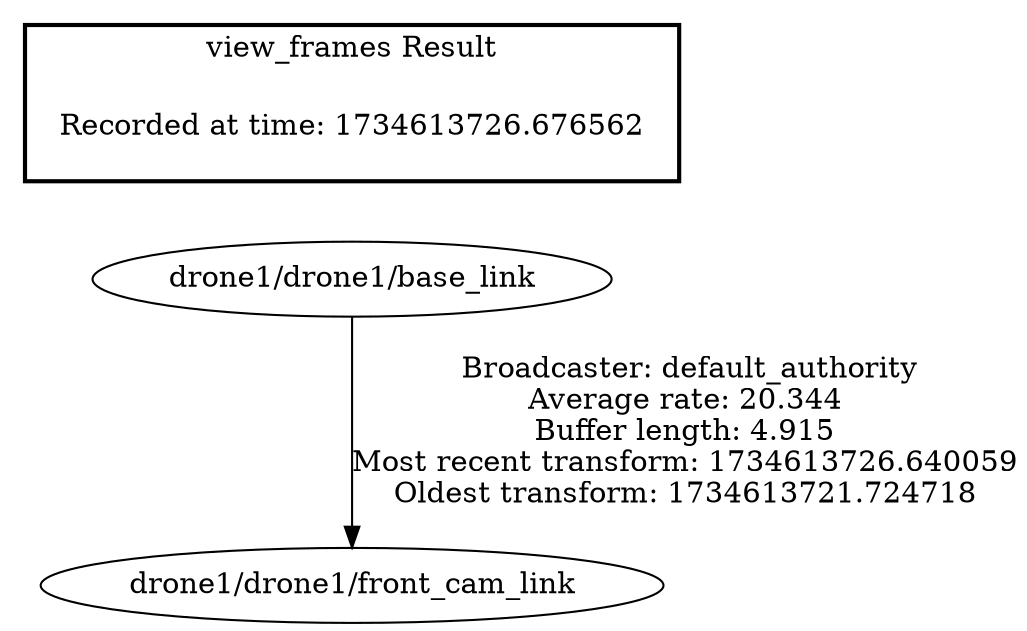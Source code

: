 digraph G {
"drone1/drone1/base_link" -> "drone1/drone1/front_cam_link"[label=" Broadcaster: default_authority\nAverage rate: 20.344\nBuffer length: 4.915\nMost recent transform: 1734613726.640059\nOldest transform: 1734613721.724718\n"];
edge [style=invis];
 subgraph cluster_legend { style=bold; color=black; label ="view_frames Result";
"Recorded at time: 1734613726.676562"[ shape=plaintext ] ;
}->"drone1/drone1/base_link";
}